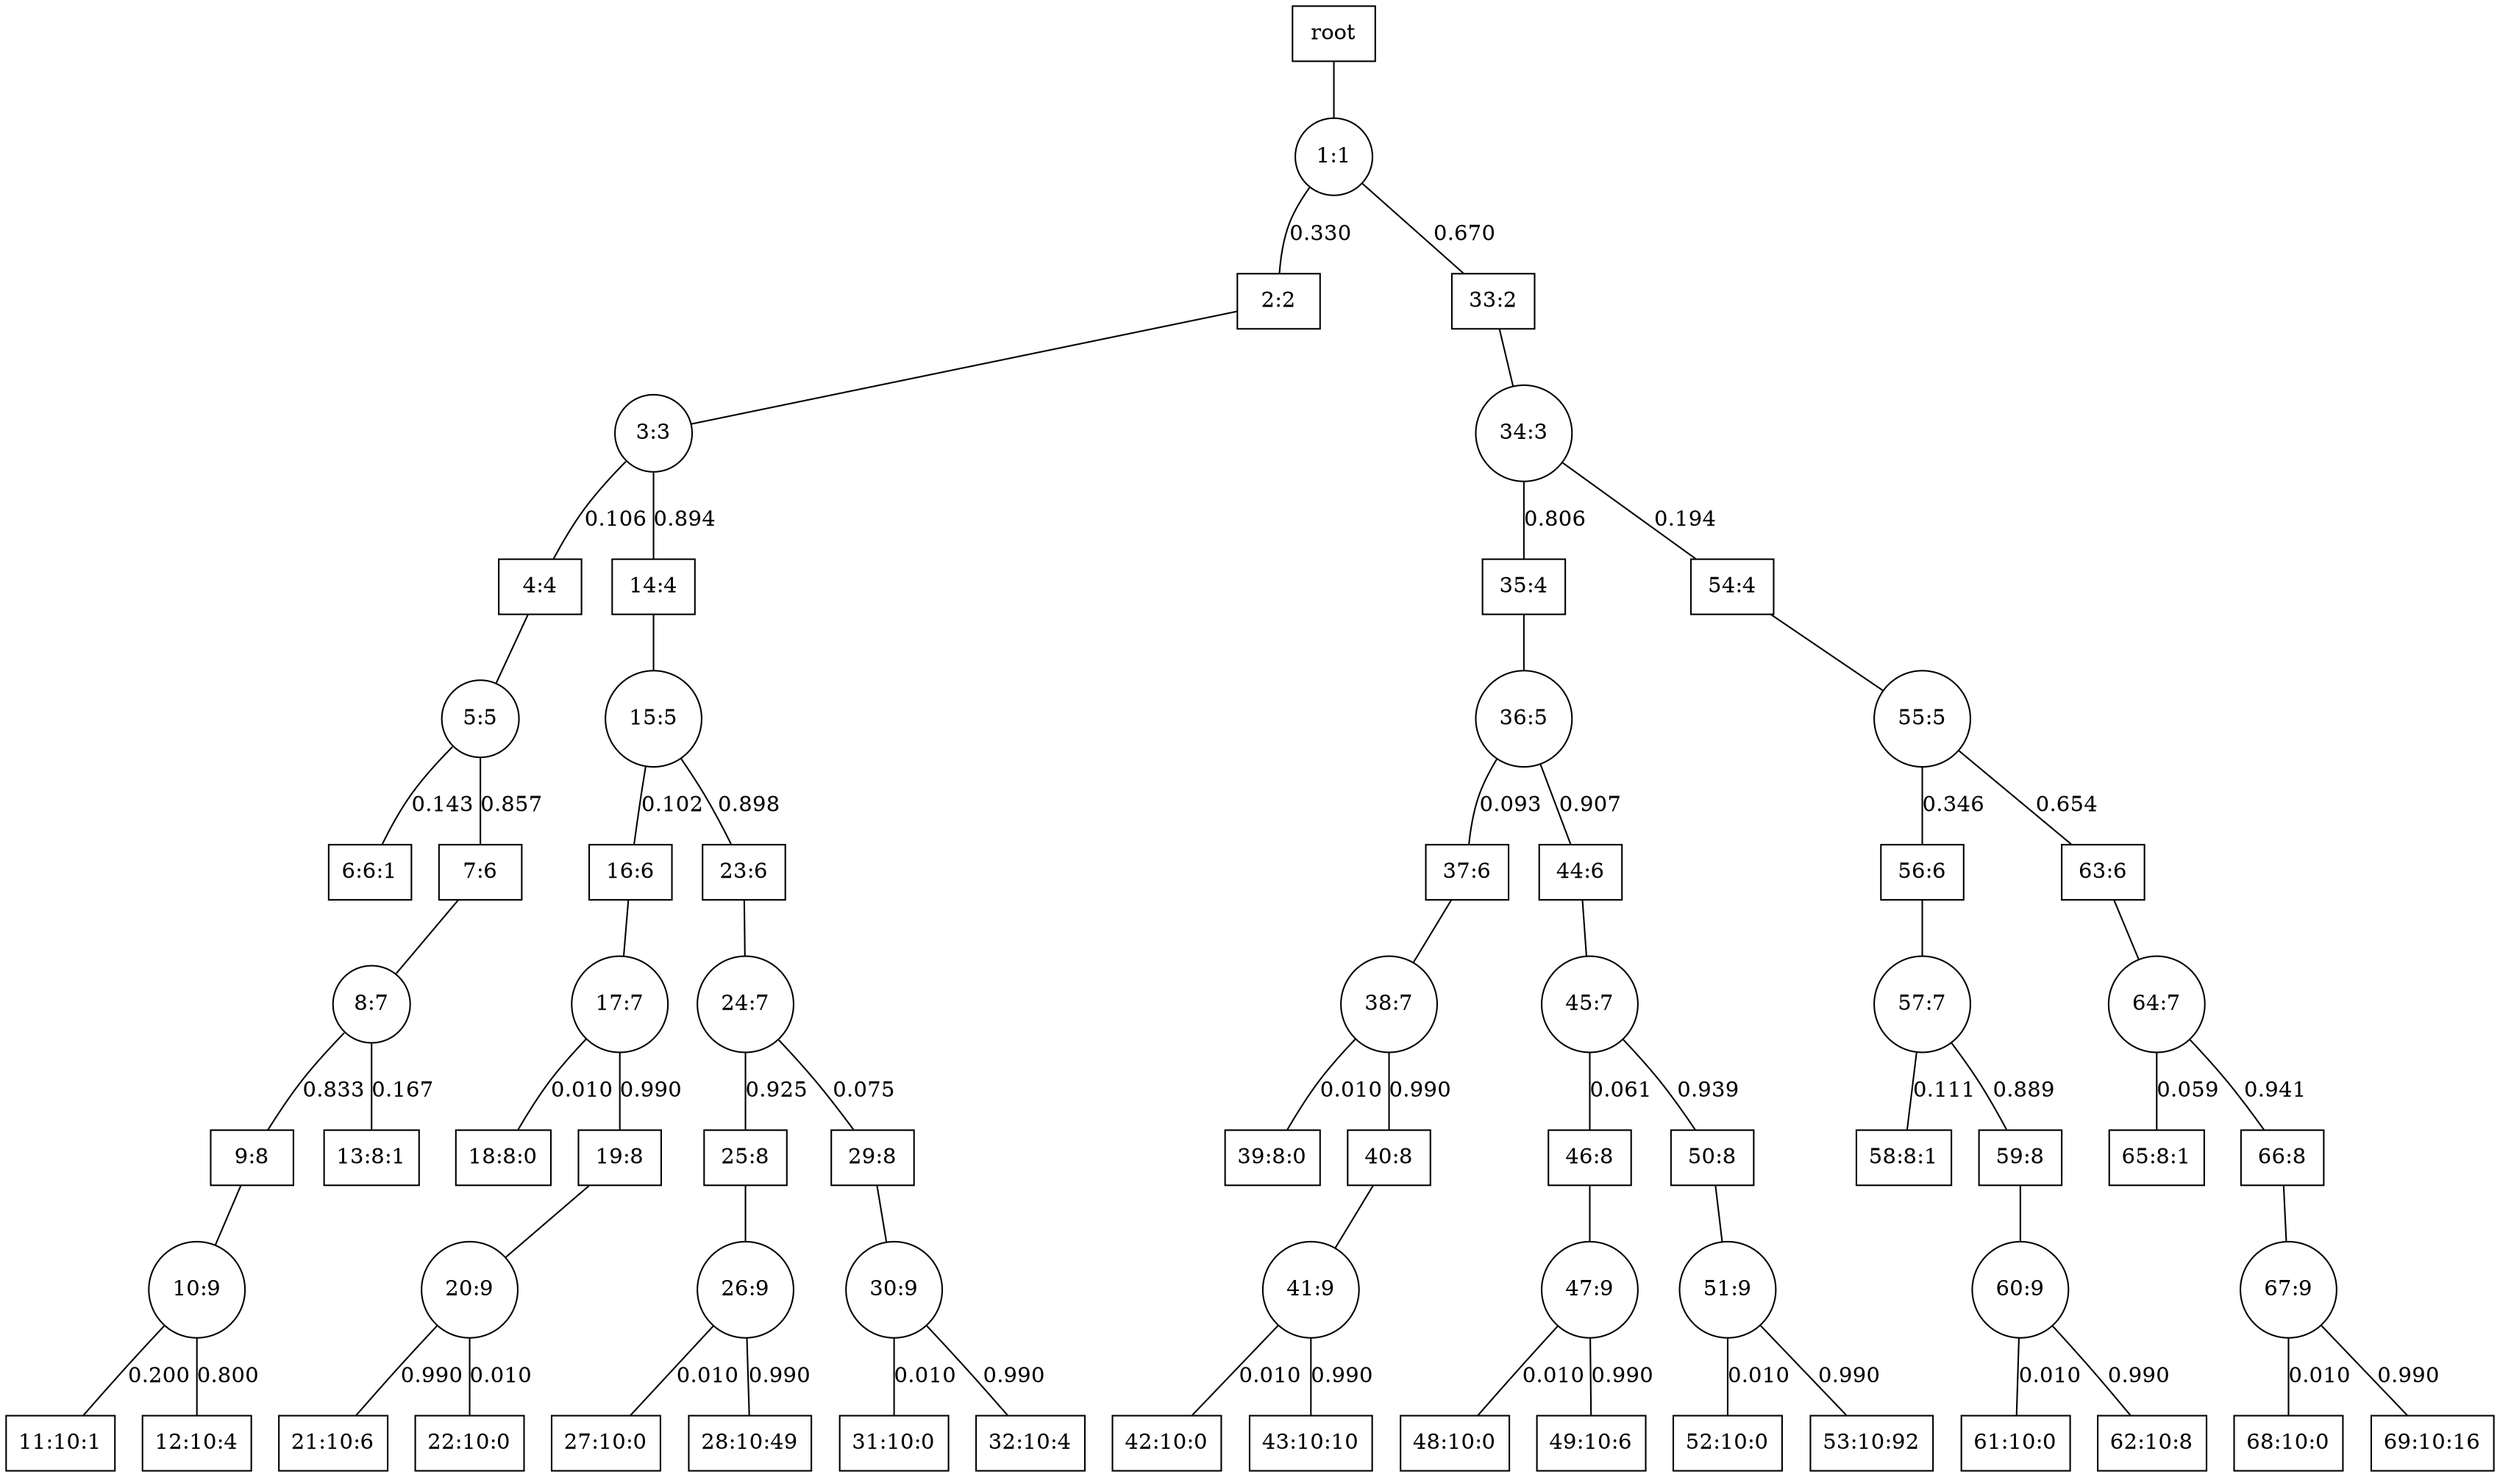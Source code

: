 graph G {
splines=true;
0 [shape=box, label = "root" ]
0--1;
1 [shape=circle, label="1:1"]
1--2[label = 0.330, labelangle=110];
2 [shape=box, label="2:2"]
2--3;
3 [shape=circle, label="3:3"]
3--4[label = 0.106, labelangle=110];
4 [shape=box, label="4:4"]
4--5;
5 [shape=circle, label="5:5"]
5--6[label = 0.143, labelangle=110];
6 [shape=box, label="6:6:1"]
5--7[label = 0.857, labelangle=110];
7 [shape=box, label="7:6"]
7--8;
8 [shape=circle, label="8:7"]
8--9[label = 0.833, labelangle=110];
9 [shape=box, label="9:8"]
9--10;
10 [shape=circle, label="10:9"]
10--11[label = 0.200, labelangle=110];
11 [shape=box, label="11:10:1"]
10--12[label = 0.800, labelangle=110];
12 [shape=box, label="12:10:4"]
8--13[label = 0.167, labelangle=110];
13 [shape=box, label="13:8:1"]
3--14[label = 0.894, labelangle=110];
14 [shape=box, label="14:4"]
14--15;
15 [shape=circle, label="15:5"]
15--16[label = 0.102, labelangle=110];
16 [shape=box, label="16:6"]
16--17;
17 [shape=circle, label="17:7"]
17--18[label = 0.010, labelangle=110];
18 [shape=box, label="18:8:0"]
17--19[label = 0.990, labelangle=110];
19 [shape=box, label="19:8"]
19--20;
20 [shape=circle, label="20:9"]
20--21[label = 0.990, labelangle=110];
21 [shape=box, label="21:10:6"]
20--22[label = 0.010, labelangle=110];
22 [shape=box, label="22:10:0"]
15--23[label = 0.898, labelangle=110];
23 [shape=box, label="23:6"]
23--24;
24 [shape=circle, label="24:7"]
24--25[label = 0.925, labelangle=110];
25 [shape=box, label="25:8"]
25--26;
26 [shape=circle, label="26:9"]
26--27[label = 0.010, labelangle=110];
27 [shape=box, label="27:10:0"]
26--28[label = 0.990, labelangle=110];
28 [shape=box, label="28:10:49"]
24--29[label = 0.075, labelangle=110];
29 [shape=box, label="29:8"]
29--30;
30 [shape=circle, label="30:9"]
30--31[label = 0.010, labelangle=110];
31 [shape=box, label="31:10:0"]
30--32[label = 0.990, labelangle=110];
32 [shape=box, label="32:10:4"]
1--33[label = 0.670, labelangle=110];
33 [shape=box, label="33:2"]
33--34;
34 [shape=circle, label="34:3"]
34--35[label = 0.806, labelangle=110];
35 [shape=box, label="35:4"]
35--36;
36 [shape=circle, label="36:5"]
36--37[label = 0.093, labelangle=110];
37 [shape=box, label="37:6"]
37--38;
38 [shape=circle, label="38:7"]
38--39[label = 0.010, labelangle=110];
39 [shape=box, label="39:8:0"]
38--40[label = 0.990, labelangle=110];
40 [shape=box, label="40:8"]
40--41;
41 [shape=circle, label="41:9"]
41--42[label = 0.010, labelangle=110];
42 [shape=box, label="42:10:0"]
41--43[label = 0.990, labelangle=110];
43 [shape=box, label="43:10:10"]
36--44[label = 0.907, labelangle=110];
44 [shape=box, label="44:6"]
44--45;
45 [shape=circle, label="45:7"]
45--46[label = 0.061, labelangle=110];
46 [shape=box, label="46:8"]
46--47;
47 [shape=circle, label="47:9"]
47--48[label = 0.010, labelangle=110];
48 [shape=box, label="48:10:0"]
47--49[label = 0.990, labelangle=110];
49 [shape=box, label="49:10:6"]
45--50[label = 0.939, labelangle=110];
50 [shape=box, label="50:8"]
50--51;
51 [shape=circle, label="51:9"]
51--52[label = 0.010, labelangle=110];
52 [shape=box, label="52:10:0"]
51--53[label = 0.990, labelangle=110];
53 [shape=box, label="53:10:92"]
34--54[label = 0.194, labelangle=110];
54 [shape=box, label="54:4"]
54--55;
55 [shape=circle, label="55:5"]
55--56[label = 0.346, labelangle=110];
56 [shape=box, label="56:6"]
56--57;
57 [shape=circle, label="57:7"]
57--58[label = 0.111, labelangle=110];
58 [shape=box, label="58:8:1"]
57--59[label = 0.889, labelangle=110];
59 [shape=box, label="59:8"]
59--60;
60 [shape=circle, label="60:9"]
60--61[label = 0.010, labelangle=110];
61 [shape=box, label="61:10:0"]
60--62[label = 0.990, labelangle=110];
62 [shape=box, label="62:10:8"]
55--63[label = 0.654, labelangle=110];
63 [shape=box, label="63:6"]
63--64;
64 [shape=circle, label="64:7"]
64--65[label = 0.059, labelangle=110];
65 [shape=box, label="65:8:1"]
64--66[label = 0.941, labelangle=110];
66 [shape=box, label="66:8"]
66--67;
67 [shape=circle, label="67:9"]
67--68[label = 0.010, labelangle=110];
68 [shape=box, label="68:10:0"]
67--69[label = 0.990, labelangle=110];
69 [shape=box, label="69:10:16"]
}

